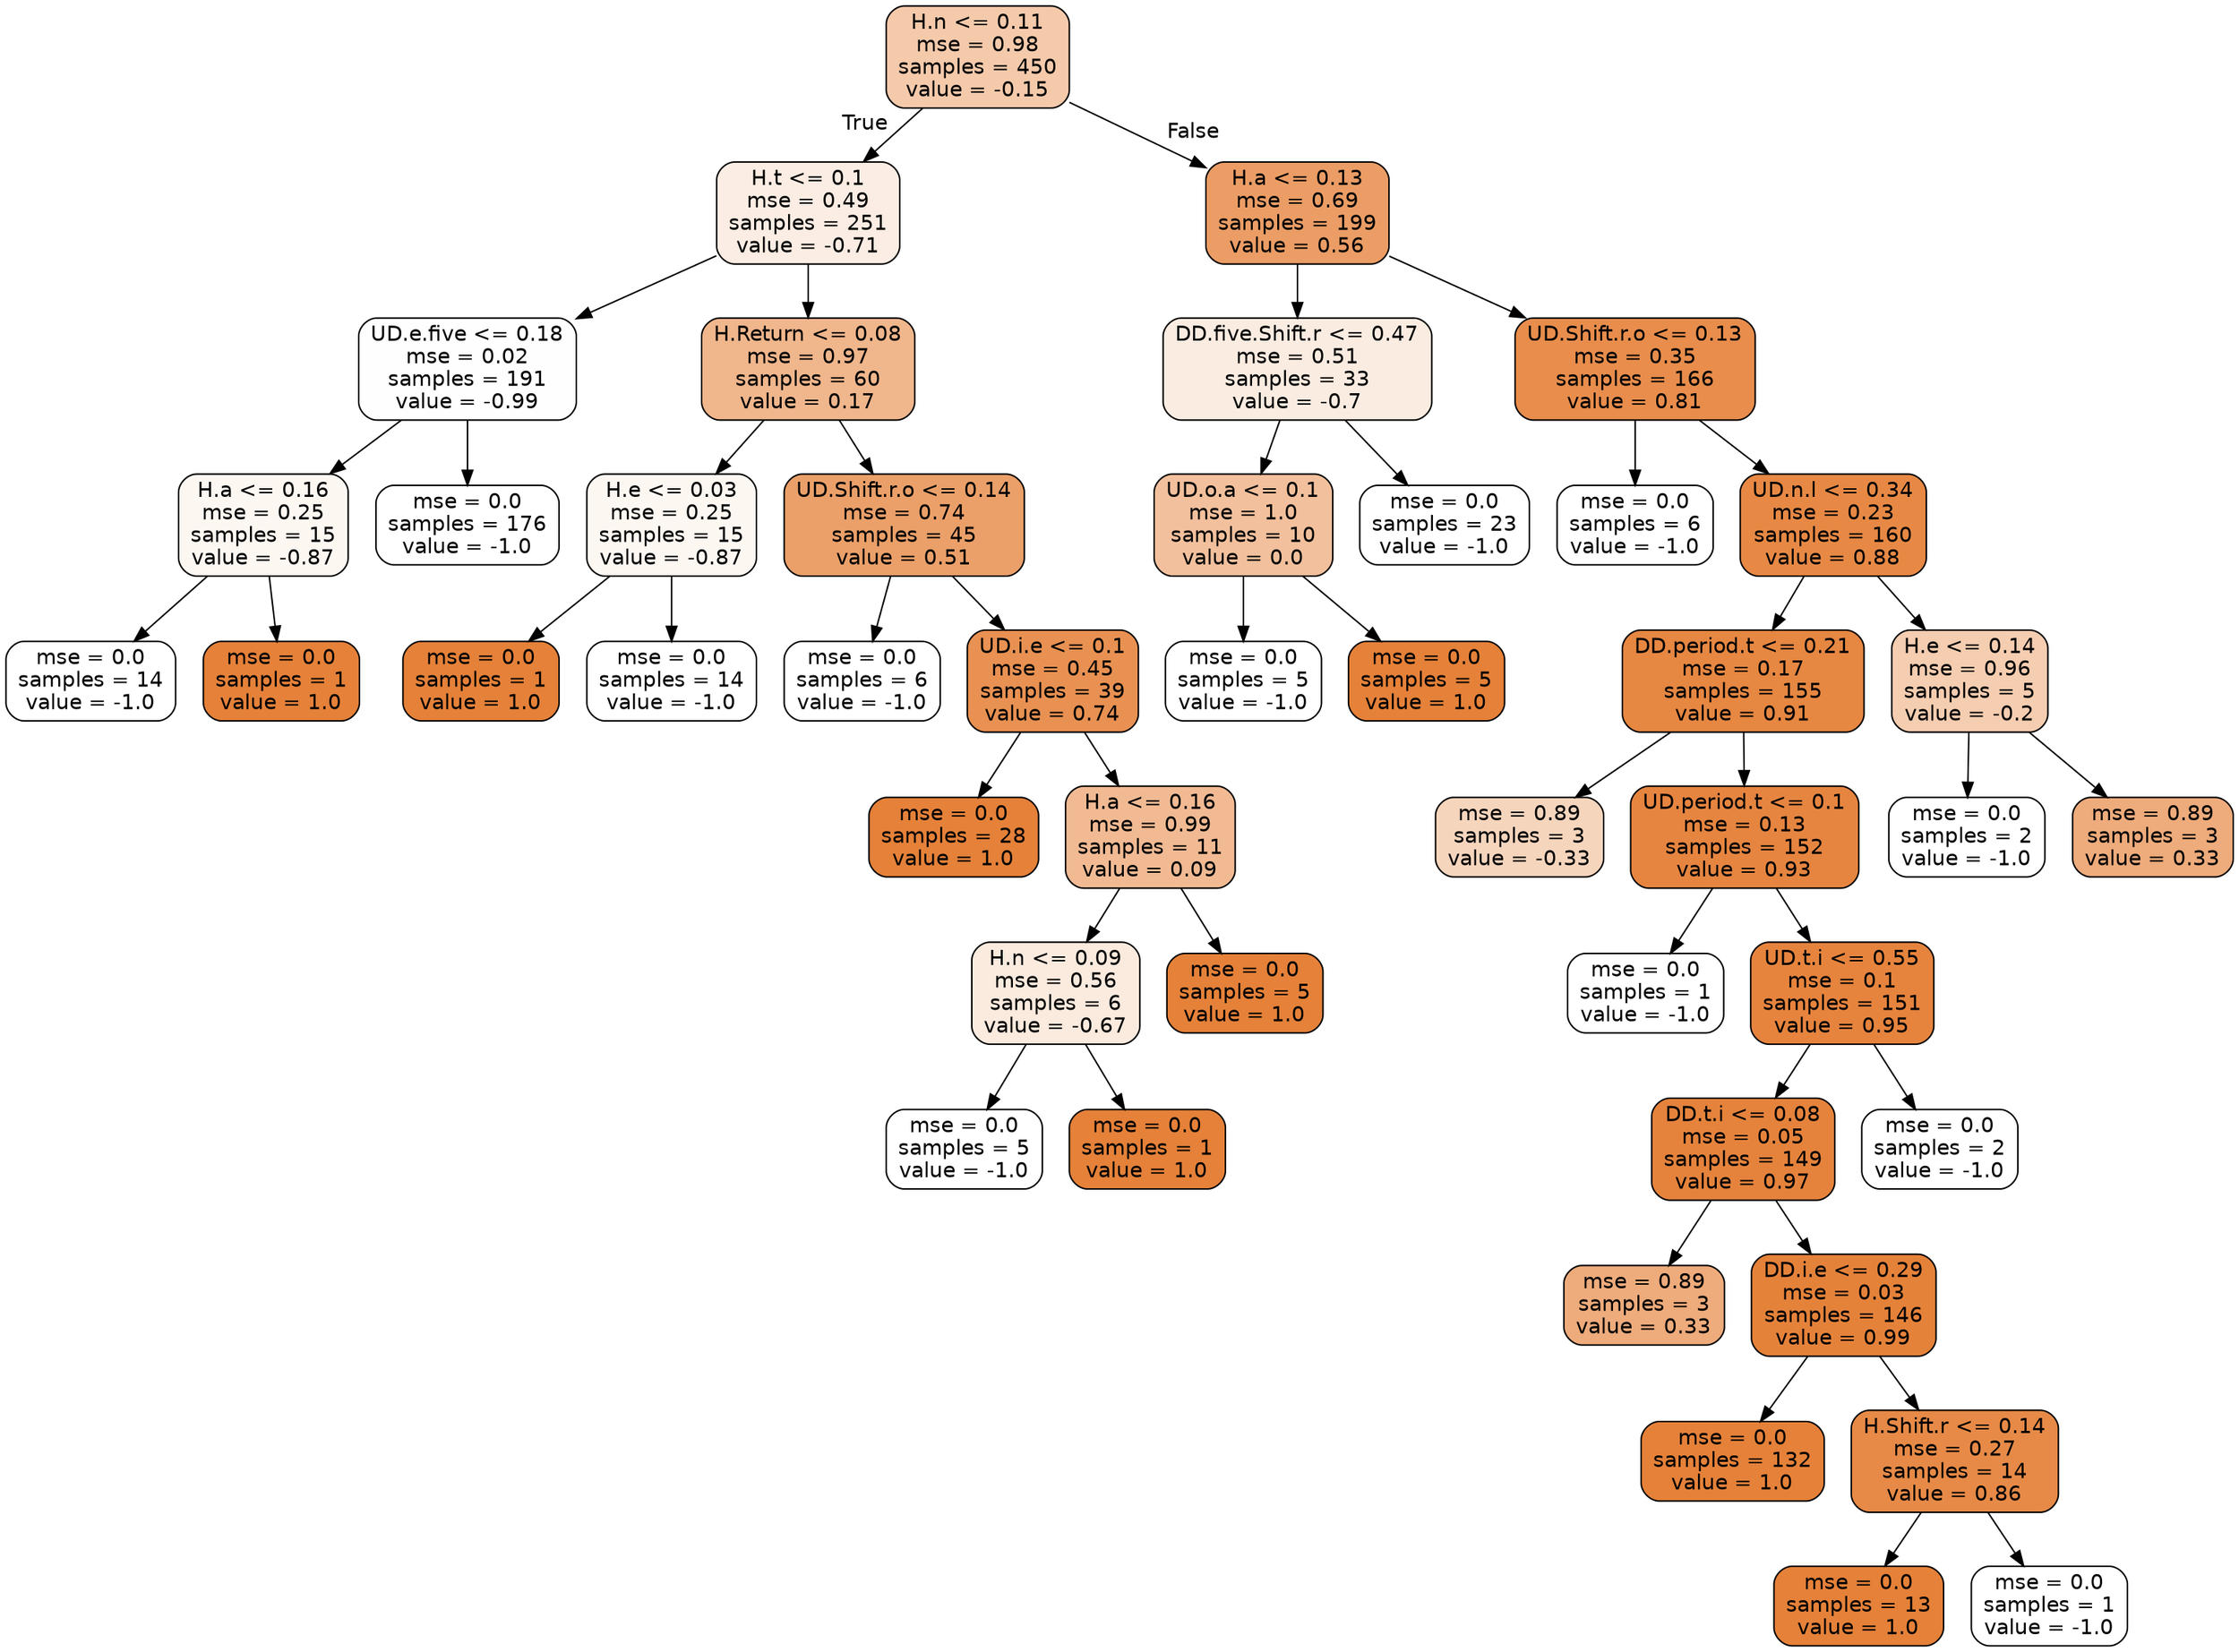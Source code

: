 digraph Tree {
node [shape=box, style="filled, rounded", color="black", fontname=helvetica] ;
edge [fontname=helvetica] ;
0 [label="H.n <= 0.11\nmse = 0.98\nsamples = 450\nvalue = -0.15", fillcolor="#f4caab"] ;
1 [label="H.t <= 0.1\nmse = 0.49\nsamples = 251\nvalue = -0.71", fillcolor="#fbede3"] ;
0 -> 1 [labeldistance=2.5, labelangle=45, headlabel="True"] ;
2 [label="UD.e.five <= 0.18\nmse = 0.02\nsamples = 191\nvalue = -0.99", fillcolor="#fffefe"] ;
1 -> 2 ;
3 [label="H.a <= 0.16\nmse = 0.25\nsamples = 15\nvalue = -0.87", fillcolor="#fdf7f2"] ;
2 -> 3 ;
4 [label="mse = 0.0\nsamples = 14\nvalue = -1.0", fillcolor="#ffffff"] ;
3 -> 4 ;
5 [label="mse = 0.0\nsamples = 1\nvalue = 1.0", fillcolor="#e58139"] ;
3 -> 5 ;
6 [label="mse = 0.0\nsamples = 176\nvalue = -1.0", fillcolor="#ffffff"] ;
2 -> 6 ;
7 [label="H.Return <= 0.08\nmse = 0.97\nsamples = 60\nvalue = 0.17", fillcolor="#f0b68c"] ;
1 -> 7 ;
8 [label="H.e <= 0.03\nmse = 0.25\nsamples = 15\nvalue = -0.87", fillcolor="#fdf7f2"] ;
7 -> 8 ;
9 [label="mse = 0.0\nsamples = 1\nvalue = 1.0", fillcolor="#e58139"] ;
8 -> 9 ;
10 [label="mse = 0.0\nsamples = 14\nvalue = -1.0", fillcolor="#ffffff"] ;
8 -> 10 ;
11 [label="UD.Shift.r.o <= 0.14\nmse = 0.74\nsamples = 45\nvalue = 0.51", fillcolor="#eba069"] ;
7 -> 11 ;
12 [label="mse = 0.0\nsamples = 6\nvalue = -1.0", fillcolor="#ffffff"] ;
11 -> 12 ;
13 [label="UD.i.e <= 0.1\nmse = 0.45\nsamples = 39\nvalue = 0.74", fillcolor="#e89152"] ;
11 -> 13 ;
14 [label="mse = 0.0\nsamples = 28\nvalue = 1.0", fillcolor="#e58139"] ;
13 -> 14 ;
15 [label="H.a <= 0.16\nmse = 0.99\nsamples = 11\nvalue = 0.09", fillcolor="#f1ba93"] ;
13 -> 15 ;
16 [label="H.n <= 0.09\nmse = 0.56\nsamples = 6\nvalue = -0.67", fillcolor="#fbeade"] ;
15 -> 16 ;
17 [label="mse = 0.0\nsamples = 5\nvalue = -1.0", fillcolor="#ffffff"] ;
16 -> 17 ;
18 [label="mse = 0.0\nsamples = 1\nvalue = 1.0", fillcolor="#e58139"] ;
16 -> 18 ;
19 [label="mse = 0.0\nsamples = 5\nvalue = 1.0", fillcolor="#e58139"] ;
15 -> 19 ;
20 [label="H.a <= 0.13\nmse = 0.69\nsamples = 199\nvalue = 0.56", fillcolor="#eb9d65"] ;
0 -> 20 [labeldistance=2.5, labelangle=-45, headlabel="False"] ;
21 [label="DD.five.Shift.r <= 0.47\nmse = 0.51\nsamples = 33\nvalue = -0.7", fillcolor="#fbece1"] ;
20 -> 21 ;
22 [label="UD.o.a <= 0.1\nmse = 1.0\nsamples = 10\nvalue = 0.0", fillcolor="#f2c09c"] ;
21 -> 22 ;
23 [label="mse = 0.0\nsamples = 5\nvalue = -1.0", fillcolor="#ffffff"] ;
22 -> 23 ;
24 [label="mse = 0.0\nsamples = 5\nvalue = 1.0", fillcolor="#e58139"] ;
22 -> 24 ;
25 [label="mse = 0.0\nsamples = 23\nvalue = -1.0", fillcolor="#ffffff"] ;
21 -> 25 ;
26 [label="UD.Shift.r.o <= 0.13\nmse = 0.35\nsamples = 166\nvalue = 0.81", fillcolor="#e88d4c"] ;
20 -> 26 ;
27 [label="mse = 0.0\nsamples = 6\nvalue = -1.0", fillcolor="#ffffff"] ;
26 -> 27 ;
28 [label="UD.n.l <= 0.34\nmse = 0.23\nsamples = 160\nvalue = 0.88", fillcolor="#e78945"] ;
26 -> 28 ;
29 [label="DD.period.t <= 0.21\nmse = 0.17\nsamples = 155\nvalue = 0.91", fillcolor="#e68742"] ;
28 -> 29 ;
30 [label="mse = 0.89\nsamples = 3\nvalue = -0.33", fillcolor="#f6d5bd"] ;
29 -> 30 ;
31 [label="UD.period.t <= 0.1\nmse = 0.13\nsamples = 152\nvalue = 0.93", fillcolor="#e68540"] ;
29 -> 31 ;
32 [label="mse = 0.0\nsamples = 1\nvalue = -1.0", fillcolor="#ffffff"] ;
31 -> 32 ;
33 [label="UD.t.i <= 0.55\nmse = 0.1\nsamples = 151\nvalue = 0.95", fillcolor="#e6843e"] ;
31 -> 33 ;
34 [label="DD.t.i <= 0.08\nmse = 0.05\nsamples = 149\nvalue = 0.97", fillcolor="#e5833c"] ;
33 -> 34 ;
35 [label="mse = 0.89\nsamples = 3\nvalue = 0.33", fillcolor="#eeab7b"] ;
34 -> 35 ;
36 [label="DD.i.e <= 0.29\nmse = 0.03\nsamples = 146\nvalue = 0.99", fillcolor="#e5823a"] ;
34 -> 36 ;
37 [label="mse = 0.0\nsamples = 132\nvalue = 1.0", fillcolor="#e58139"] ;
36 -> 37 ;
38 [label="H.Shift.r <= 0.14\nmse = 0.27\nsamples = 14\nvalue = 0.86", fillcolor="#e78a47"] ;
36 -> 38 ;
39 [label="mse = 0.0\nsamples = 13\nvalue = 1.0", fillcolor="#e58139"] ;
38 -> 39 ;
40 [label="mse = 0.0\nsamples = 1\nvalue = -1.0", fillcolor="#ffffff"] ;
38 -> 40 ;
41 [label="mse = 0.0\nsamples = 2\nvalue = -1.0", fillcolor="#ffffff"] ;
33 -> 41 ;
42 [label="H.e <= 0.14\nmse = 0.96\nsamples = 5\nvalue = -0.2", fillcolor="#f5cdb0"] ;
28 -> 42 ;
43 [label="mse = 0.0\nsamples = 2\nvalue = -1.0", fillcolor="#ffffff"] ;
42 -> 43 ;
44 [label="mse = 0.89\nsamples = 3\nvalue = 0.33", fillcolor="#eeab7b"] ;
42 -> 44 ;
}